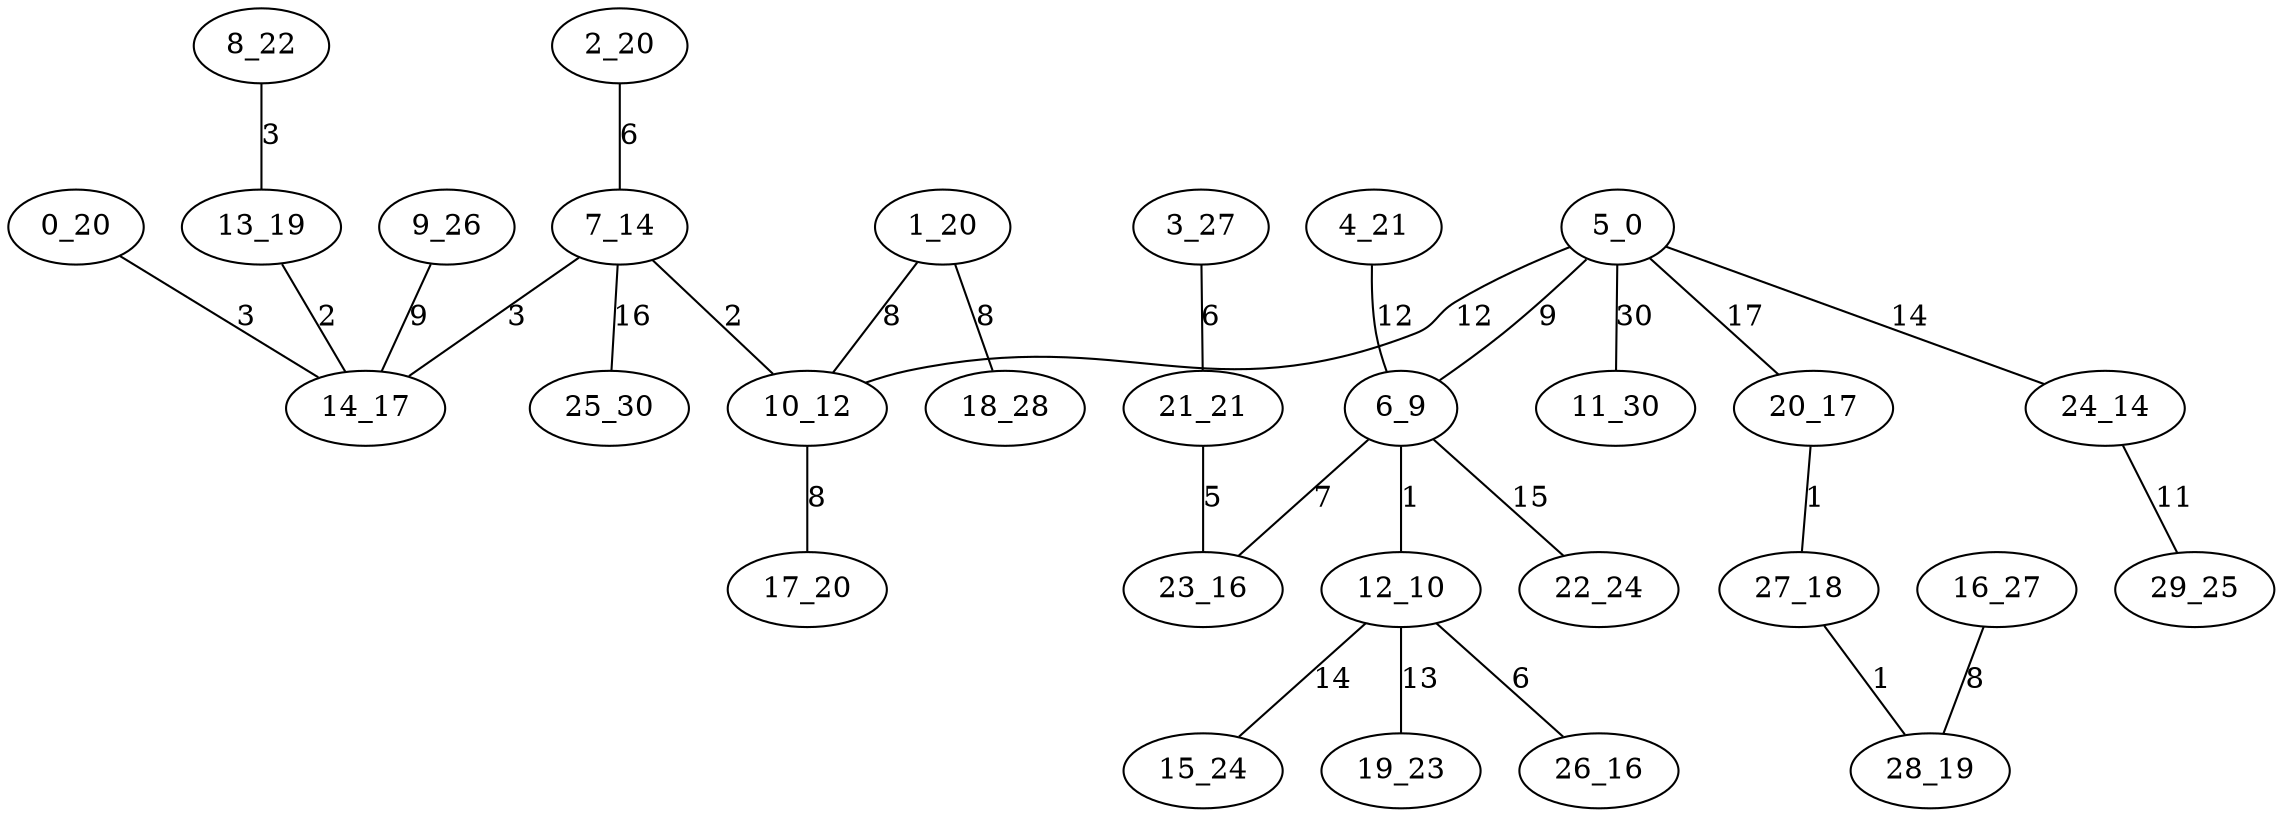 graph abstract {
  0 [label="0_20"];
  1 [label="1_20"];
  2 [label="2_20"];
  3 [label="3_27"];
  4 [label="4_21"];
  5 [label="5_0"];
  6 [label="6_9"];
  7 [label="7_14"];
  8 [label="8_22"];
  9 [label="9_26"];
  10 [label="10_12"];
  11 [label="11_30"];
  12 [label="12_10"];
  13 [label="13_19"];
  14 [label="14_17"];
  15 [label="15_24"];
  16 [label="16_27"];
  17 [label="17_20"];
  18 [label="18_28"];
  19 [label="19_23"];
  20 [label="20_17"];
  21 [label="21_21"];
  22 [label="22_24"];
  23 [label="23_16"];
  24 [label="24_14"];
  25 [label="25_30"];
  26 [label="26_16"];
  27 [label="27_18"];
  28 [label="28_19"];
  29 [label="29_25"];
  0 -- 14 [label="3"];
  1 -- 10 [label="8"];
  1 -- 18 [label="8"];
  2 -- 7 [label="6"];
  3 -- 21 [label="6"];
  4 -- 6 [label="12"];
  5 -- 24 [label="14"];
  5 -- 20 [label="17"];
  5 -- 11 [label="30"];
  5 -- 6 [label="9"];
  5 -- 10 [label="12"];
  6 -- 22 [label="15"];
  6 -- 12 [label="1"];
  6 -- 23 [label="7"];
  7 -- 25 [label="16"];
  7 -- 10 [label="2"];
  7 -- 14 [label="3"];
  8 -- 13 [label="3"];
  9 -- 14 [label="9"];
  10 -- 17 [label="8"];
  12 -- 19 [label="13"];
  12 -- 26 [label="6"];
  12 -- 15 [label="14"];
  13 -- 14 [label="2"];
  16 -- 28 [label="8"];
  20 -- 27 [label="1"];
  21 -- 23 [label="5"];
  24 -- 29 [label="11"];
  27 -- 28 [label="1"];
}